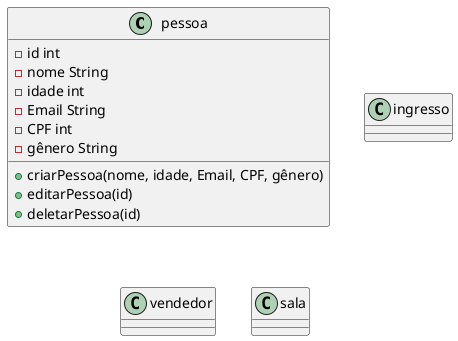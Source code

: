 @startuml cinema 

class pessoa{
    - id int
    - nome String
    - idade int
    - Email String
    - CPF int
    - gênero String
    + criarPessoa(nome, idade, Email, CPF, gênero)
    + editarPessoa(id)
    + deletarPessoa(id)

}


class ingresso

class vendedor

class sala
